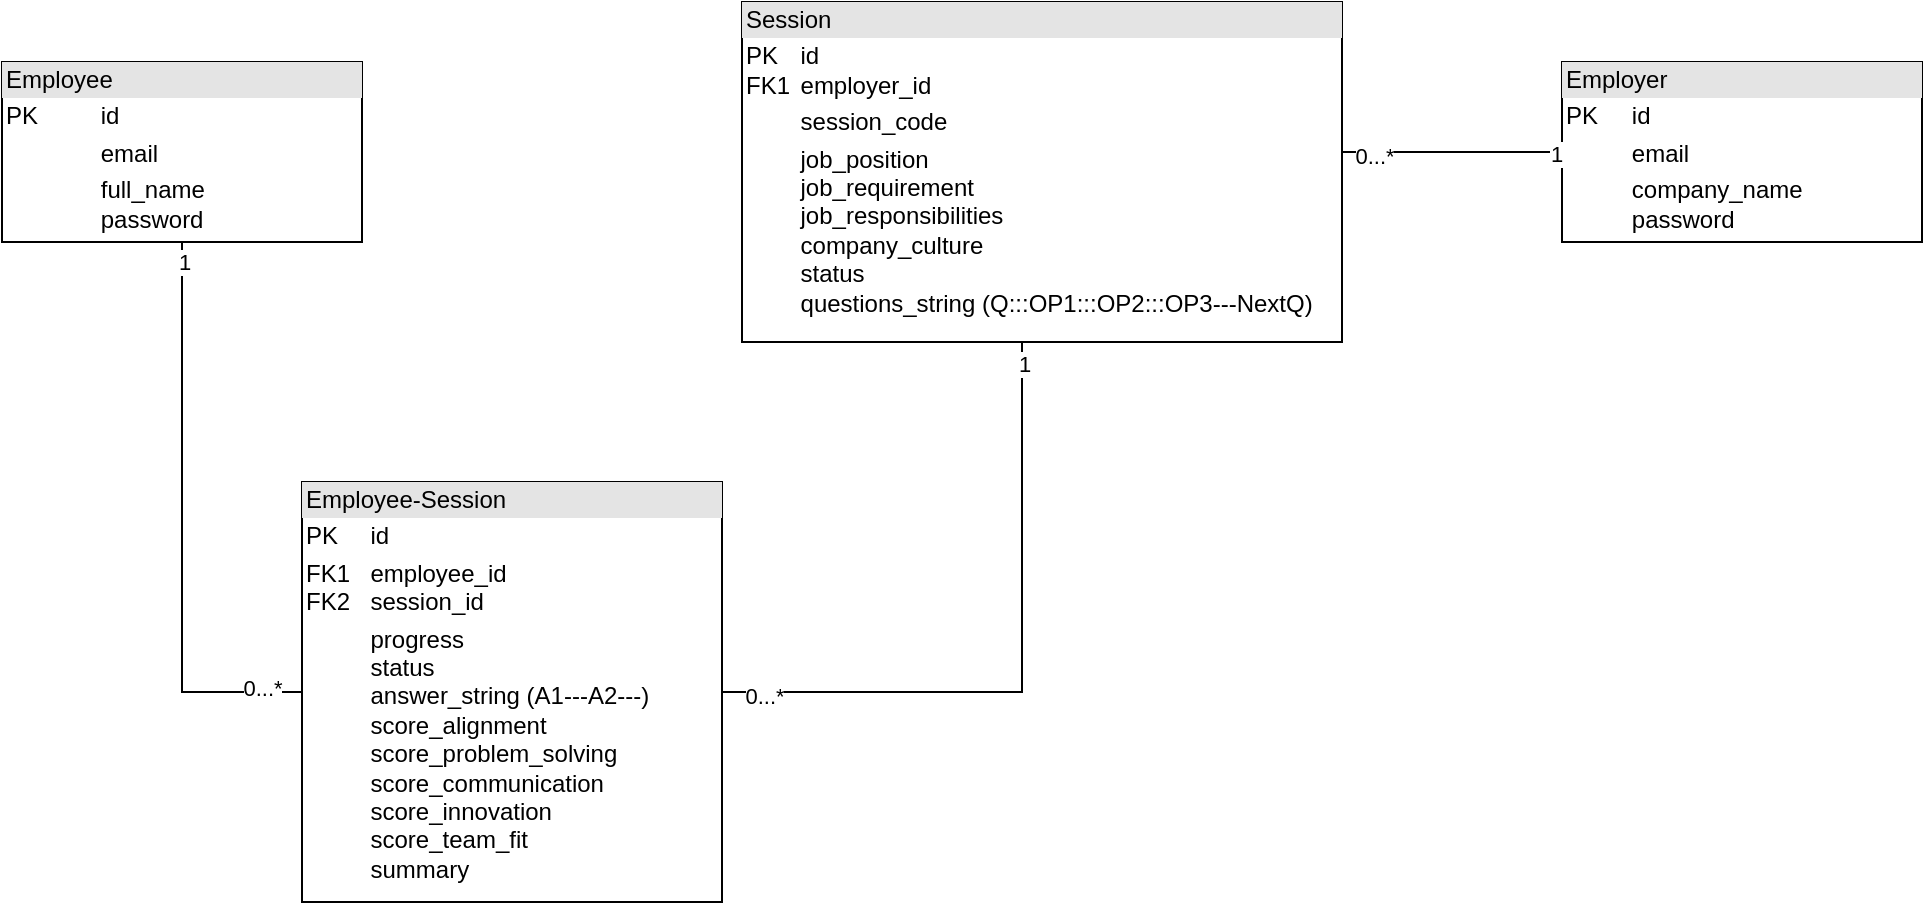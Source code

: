 <mxfile version="20.3.0" type="device"><diagram id="hiNsQZxaJJjnMAdB03xi" name="Page-1"><mxGraphModel dx="615" dy="546" grid="1" gridSize="10" guides="1" tooltips="1" connect="1" arrows="1" fold="1" page="1" pageScale="1" pageWidth="827" pageHeight="1169" math="0" shadow="0"><root><mxCell id="0"/><mxCell id="1" parent="0"/><mxCell id="J65JwirRId1eDugWvJLO-11" value="" style="edgeStyle=orthogonalEdgeStyle;rounded=0;orthogonalLoop=1;jettySize=auto;html=1;entryX=0;entryY=0.5;entryDx=0;entryDy=0;endArrow=none;endFill=0;" parent="1" source="J65JwirRId1eDugWvJLO-2" target="J65JwirRId1eDugWvJLO-7" edge="1"><mxGeometry relative="1" as="geometry"><mxPoint x="400" y="145" as="targetPoint"/></mxGeometry></mxCell><mxCell id="J65JwirRId1eDugWvJLO-12" value="1" style="edgeLabel;html=1;align=center;verticalAlign=middle;resizable=0;points=[];" parent="J65JwirRId1eDugWvJLO-11" vertex="1" connectable="0"><mxGeometry x="-0.934" y="1" relative="1" as="geometry"><mxPoint as="offset"/></mxGeometry></mxCell><mxCell id="J65JwirRId1eDugWvJLO-13" value="0...*" style="edgeLabel;html=1;align=center;verticalAlign=middle;resizable=0;points=[];" parent="J65JwirRId1eDugWvJLO-11" vertex="1" connectable="0"><mxGeometry x="0.955" y="2" relative="1" as="geometry"><mxPoint x="-14" as="offset"/></mxGeometry></mxCell><mxCell id="J65JwirRId1eDugWvJLO-2" value="&lt;div style=&quot;box-sizing:border-box;width:100%;background:#e4e4e4;padding:2px;&quot;&gt;Employee&lt;/div&gt;&lt;table style=&quot;width:100%;font-size:1em;&quot; cellpadding=&quot;2&quot; cellspacing=&quot;0&quot;&gt;&lt;tbody&gt;&lt;tr&gt;&lt;td&gt;PK&lt;/td&gt;&lt;td&gt;id&lt;/td&gt;&lt;/tr&gt;&lt;tr&gt;&lt;td&gt;&lt;/td&gt;&lt;td&gt;email&lt;/td&gt;&lt;/tr&gt;&lt;tr&gt;&lt;td&gt;&lt;/td&gt;&lt;td&gt;full_name&lt;br&gt;password&lt;/td&gt;&lt;/tr&gt;&lt;/tbody&gt;&lt;/table&gt;" style="verticalAlign=top;align=left;overflow=fill;html=1;" parent="1" vertex="1"><mxGeometry x="110" y="100" width="180" height="90" as="geometry"/></mxCell><mxCell id="J65JwirRId1eDugWvJLO-3" value="&lt;div style=&quot;box-sizing:border-box;width:100%;background:#e4e4e4;padding:2px;&quot;&gt;Employer&lt;/div&gt;&lt;table style=&quot;width:100%;font-size:1em;&quot; cellpadding=&quot;2&quot; cellspacing=&quot;0&quot;&gt;&lt;tbody&gt;&lt;tr&gt;&lt;td&gt;PK&lt;/td&gt;&lt;td&gt;id&lt;/td&gt;&lt;/tr&gt;&lt;tr&gt;&lt;td&gt;&lt;/td&gt;&lt;td&gt;email&lt;/td&gt;&lt;/tr&gt;&lt;tr&gt;&lt;td&gt;&lt;/td&gt;&lt;td&gt;company_name&lt;br&gt;password&lt;/td&gt;&lt;/tr&gt;&lt;/tbody&gt;&lt;/table&gt;" style="verticalAlign=top;align=left;overflow=fill;html=1;" parent="1" vertex="1"><mxGeometry x="890" y="100" width="180" height="90" as="geometry"/></mxCell><mxCell id="J65JwirRId1eDugWvJLO-4" value="&lt;div style=&quot;box-sizing:border-box;width:100%;background:#e4e4e4;padding:2px;&quot;&gt;Session&lt;/div&gt;&lt;table style=&quot;width:100%;font-size:1em;&quot; cellpadding=&quot;2&quot; cellspacing=&quot;0&quot;&gt;&lt;tbody&gt;&lt;tr&gt;&lt;td&gt;PK&lt;br&gt;FK1&lt;/td&gt;&lt;td&gt;id&lt;br&gt;employer_id&lt;/td&gt;&lt;/tr&gt;&lt;tr&gt;&lt;td&gt;&lt;/td&gt;&lt;td&gt;session_code&lt;/td&gt;&lt;/tr&gt;&lt;tr&gt;&lt;td&gt;&lt;/td&gt;&lt;td&gt;job_position&lt;br&gt;job_requirement&lt;br&gt;job_responsibilities&lt;br&gt;company_culture&lt;br&gt;status&lt;br&gt;questions_string (Q:::OP1:::OP2:::OP3---NextQ)&lt;/td&gt;&lt;/tr&gt;&lt;/tbody&gt;&lt;/table&gt;" style="verticalAlign=top;align=left;overflow=fill;html=1;" parent="1" vertex="1"><mxGeometry x="480" y="70" width="300" height="170" as="geometry"/></mxCell><mxCell id="J65JwirRId1eDugWvJLO-7" value="&lt;div style=&quot;box-sizing:border-box;width:100%;background:#e4e4e4;padding:2px;&quot;&gt;Employee-Session&lt;/div&gt;&lt;table style=&quot;width:100%;font-size:1em;&quot; cellpadding=&quot;2&quot; cellspacing=&quot;0&quot;&gt;&lt;tbody&gt;&lt;tr&gt;&lt;td&gt;PK&lt;/td&gt;&lt;td&gt;id&lt;/td&gt;&lt;/tr&gt;&lt;tr&gt;&lt;td&gt;FK1&lt;br&gt;FK2&lt;/td&gt;&lt;td&gt;employee_id&lt;br&gt;session_id&lt;/td&gt;&lt;/tr&gt;&lt;tr&gt;&lt;td&gt;&lt;/td&gt;&lt;td&gt;progress&lt;br&gt;status&lt;br&gt;answer_string (A1---A2---)&lt;br&gt;score_alignment&lt;br&gt;score_problem_solving&lt;br&gt;score_communication&lt;br&gt;score_innovation&lt;br&gt;score_team_fit&lt;br&gt;summary&lt;/td&gt;&lt;/tr&gt;&lt;/tbody&gt;&lt;/table&gt;" style="verticalAlign=top;align=left;overflow=fill;html=1;" parent="1" vertex="1"><mxGeometry x="260" y="310" width="210" height="210" as="geometry"/></mxCell><mxCell id="J65JwirRId1eDugWvJLO-14" value="" style="edgeStyle=orthogonalEdgeStyle;rounded=0;orthogonalLoop=1;jettySize=auto;html=1;entryX=1;entryY=0.5;entryDx=0;entryDy=0;endArrow=none;endFill=0;" parent="1" source="J65JwirRId1eDugWvJLO-4" target="J65JwirRId1eDugWvJLO-7" edge="1"><mxGeometry relative="1" as="geometry"><mxPoint x="520" y="302.5" as="sourcePoint"/><mxPoint x="580" y="527.5" as="targetPoint"/><Array as="points"><mxPoint x="620" y="415"/></Array></mxGeometry></mxCell><mxCell id="J65JwirRId1eDugWvJLO-15" value="1" style="edgeLabel;html=1;align=center;verticalAlign=middle;resizable=0;points=[];" parent="J65JwirRId1eDugWvJLO-14" vertex="1" connectable="0"><mxGeometry x="-0.934" y="1" relative="1" as="geometry"><mxPoint as="offset"/></mxGeometry></mxCell><mxCell id="J65JwirRId1eDugWvJLO-16" value="0...*" style="edgeLabel;html=1;align=center;verticalAlign=middle;resizable=0;points=[];" parent="J65JwirRId1eDugWvJLO-14" vertex="1" connectable="0"><mxGeometry x="0.955" y="2" relative="1" as="geometry"><mxPoint x="13" as="offset"/></mxGeometry></mxCell><mxCell id="J65JwirRId1eDugWvJLO-17" value="" style="edgeStyle=orthogonalEdgeStyle;rounded=0;orthogonalLoop=1;jettySize=auto;html=1;endArrow=none;endFill=0;" parent="1" source="J65JwirRId1eDugWvJLO-3" target="J65JwirRId1eDugWvJLO-4" edge="1"><mxGeometry relative="1" as="geometry"><mxPoint x="630" y="250" as="sourcePoint"/><mxPoint x="480" y="425" as="targetPoint"/><Array as="points"><mxPoint x="630" y="145"/></Array></mxGeometry></mxCell><mxCell id="J65JwirRId1eDugWvJLO-18" value="1" style="edgeLabel;html=1;align=center;verticalAlign=middle;resizable=0;points=[];" parent="J65JwirRId1eDugWvJLO-17" vertex="1" connectable="0"><mxGeometry x="-0.934" y="1" relative="1" as="geometry"><mxPoint as="offset"/></mxGeometry></mxCell><mxCell id="J65JwirRId1eDugWvJLO-19" value="0...*" style="edgeLabel;html=1;align=center;verticalAlign=middle;resizable=0;points=[];" parent="J65JwirRId1eDugWvJLO-17" vertex="1" connectable="0"><mxGeometry x="0.955" y="2" relative="1" as="geometry"><mxPoint x="13" as="offset"/></mxGeometry></mxCell></root></mxGraphModel></diagram></mxfile>